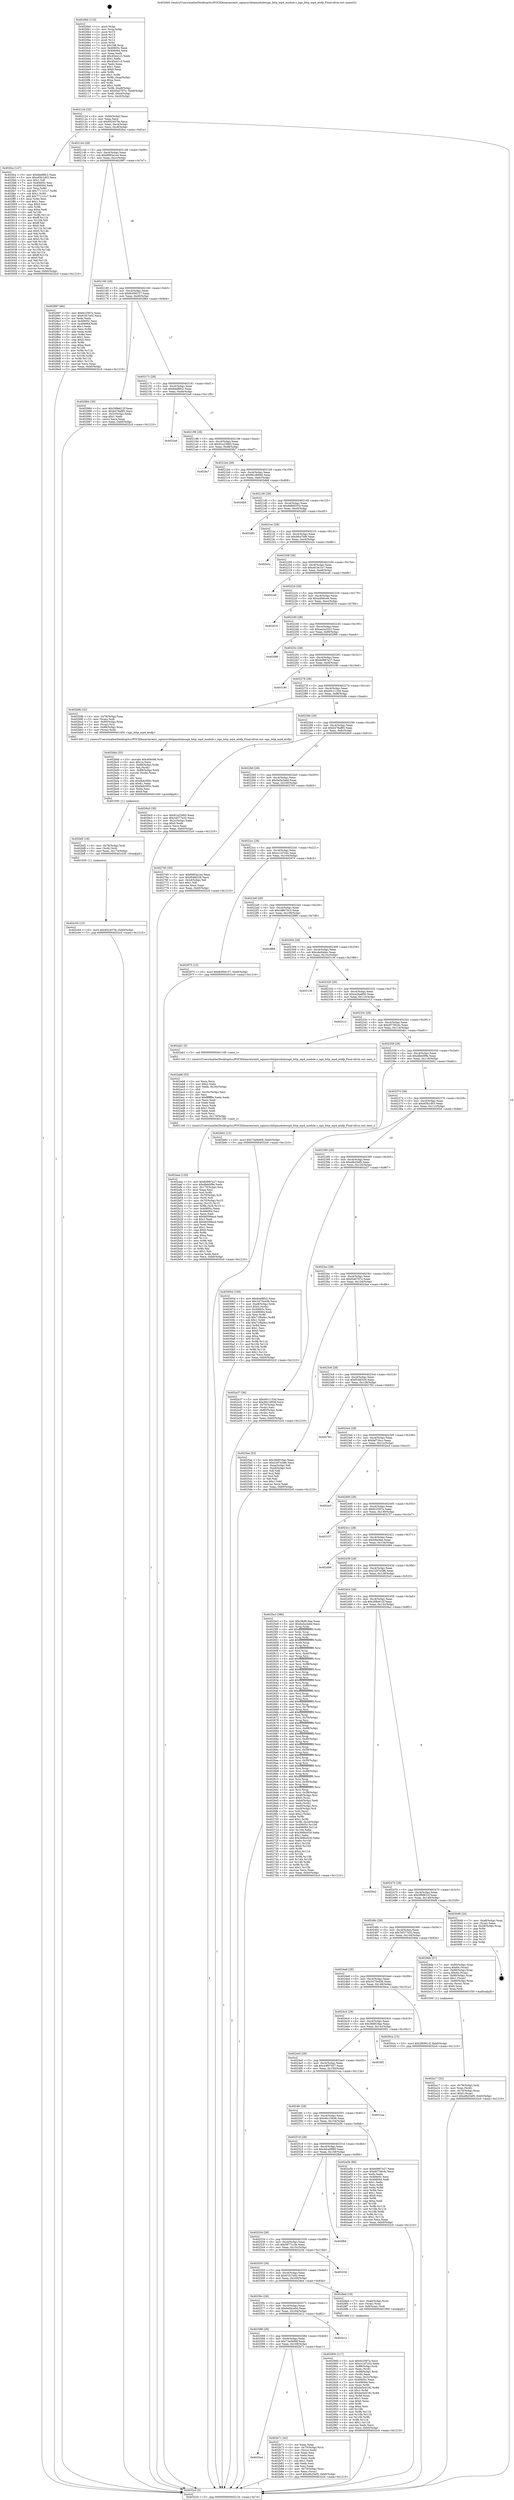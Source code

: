 digraph "0x4020b0" {
  label = "0x4020b0 (/mnt/c/Users/mathe/Desktop/tcc/POCII/binaries/extr_nginxsrchttpmodulesngx_http_mp4_module.c_ngx_http_mp4_atofp_Final-ollvm.out::main(0))"
  labelloc = "t"
  node[shape=record]

  Entry [label="",width=0.3,height=0.3,shape=circle,fillcolor=black,style=filled]
  "0x402124" [label="{
     0x402124 [32]\l
     | [instrs]\l
     &nbsp;&nbsp;0x402124 \<+6\>: mov -0xb0(%rbp),%eax\l
     &nbsp;&nbsp;0x40212a \<+2\>: mov %eax,%ecx\l
     &nbsp;&nbsp;0x40212c \<+6\>: sub $0x852457fe,%ecx\l
     &nbsp;&nbsp;0x402132 \<+6\>: mov %eax,-0xc4(%rbp)\l
     &nbsp;&nbsp;0x402138 \<+6\>: mov %ecx,-0xc8(%rbp)\l
     &nbsp;&nbsp;0x40213e \<+6\>: je 0000000000402fca \<main+0xf1a\>\l
  }"]
  "0x402fca" [label="{
     0x402fca [147]\l
     | [instrs]\l
     &nbsp;&nbsp;0x402fca \<+5\>: mov $0x8eef8fc2,%eax\l
     &nbsp;&nbsp;0x402fcf \<+5\>: mov $0xef3b1d03,%ecx\l
     &nbsp;&nbsp;0x402fd4 \<+2\>: mov $0x1,%dl\l
     &nbsp;&nbsp;0x402fd6 \<+7\>: mov 0x40605c,%esi\l
     &nbsp;&nbsp;0x402fdd \<+7\>: mov 0x406064,%edi\l
     &nbsp;&nbsp;0x402fe4 \<+3\>: mov %esi,%r8d\l
     &nbsp;&nbsp;0x402fe7 \<+7\>: sub $0x7711c1c7,%r8d\l
     &nbsp;&nbsp;0x402fee \<+4\>: sub $0x1,%r8d\l
     &nbsp;&nbsp;0x402ff2 \<+7\>: add $0x7711c1c7,%r8d\l
     &nbsp;&nbsp;0x402ff9 \<+4\>: imul %r8d,%esi\l
     &nbsp;&nbsp;0x402ffd \<+3\>: and $0x1,%esi\l
     &nbsp;&nbsp;0x403000 \<+3\>: cmp $0x0,%esi\l
     &nbsp;&nbsp;0x403003 \<+4\>: sete %r9b\l
     &nbsp;&nbsp;0x403007 \<+3\>: cmp $0xa,%edi\l
     &nbsp;&nbsp;0x40300a \<+4\>: setl %r10b\l
     &nbsp;&nbsp;0x40300e \<+3\>: mov %r9b,%r11b\l
     &nbsp;&nbsp;0x403011 \<+4\>: xor $0xff,%r11b\l
     &nbsp;&nbsp;0x403015 \<+3\>: mov %r10b,%bl\l
     &nbsp;&nbsp;0x403018 \<+3\>: xor $0xff,%bl\l
     &nbsp;&nbsp;0x40301b \<+3\>: xor $0x0,%dl\l
     &nbsp;&nbsp;0x40301e \<+3\>: mov %r11b,%r14b\l
     &nbsp;&nbsp;0x403021 \<+4\>: and $0x0,%r14b\l
     &nbsp;&nbsp;0x403025 \<+3\>: and %dl,%r9b\l
     &nbsp;&nbsp;0x403028 \<+3\>: mov %bl,%r15b\l
     &nbsp;&nbsp;0x40302b \<+4\>: and $0x0,%r15b\l
     &nbsp;&nbsp;0x40302f \<+3\>: and %dl,%r10b\l
     &nbsp;&nbsp;0x403032 \<+3\>: or %r9b,%r14b\l
     &nbsp;&nbsp;0x403035 \<+3\>: or %r10b,%r15b\l
     &nbsp;&nbsp;0x403038 \<+3\>: xor %r15b,%r14b\l
     &nbsp;&nbsp;0x40303b \<+3\>: or %bl,%r11b\l
     &nbsp;&nbsp;0x40303e \<+4\>: xor $0xff,%r11b\l
     &nbsp;&nbsp;0x403042 \<+3\>: or $0x0,%dl\l
     &nbsp;&nbsp;0x403045 \<+3\>: and %dl,%r11b\l
     &nbsp;&nbsp;0x403048 \<+3\>: or %r11b,%r14b\l
     &nbsp;&nbsp;0x40304b \<+4\>: test $0x1,%r14b\l
     &nbsp;&nbsp;0x40304f \<+3\>: cmovne %ecx,%eax\l
     &nbsp;&nbsp;0x403052 \<+6\>: mov %eax,-0xb0(%rbp)\l
     &nbsp;&nbsp;0x403058 \<+5\>: jmp 00000000004032c0 \<main+0x1210\>\l
  }"]
  "0x402144" [label="{
     0x402144 [28]\l
     | [instrs]\l
     &nbsp;&nbsp;0x402144 \<+5\>: jmp 0000000000402149 \<main+0x99\>\l
     &nbsp;&nbsp;0x402149 \<+6\>: mov -0xc4(%rbp),%eax\l
     &nbsp;&nbsp;0x40214f \<+5\>: sub $0x8983a1ed,%eax\l
     &nbsp;&nbsp;0x402154 \<+6\>: mov %eax,-0xcc(%rbp)\l
     &nbsp;&nbsp;0x40215a \<+6\>: je 0000000000402897 \<main+0x7e7\>\l
  }"]
  Exit [label="",width=0.3,height=0.3,shape=circle,fillcolor=black,style=filled,peripheries=2]
  "0x402897" [label="{
     0x402897 [86]\l
     | [instrs]\l
     &nbsp;&nbsp;0x402897 \<+5\>: mov $0x6c2587a,%eax\l
     &nbsp;&nbsp;0x40289c \<+5\>: mov $0x61fc7a02,%ecx\l
     &nbsp;&nbsp;0x4028a1 \<+2\>: xor %edx,%edx\l
     &nbsp;&nbsp;0x4028a3 \<+7\>: mov 0x40605c,%esi\l
     &nbsp;&nbsp;0x4028aa \<+7\>: mov 0x406064,%edi\l
     &nbsp;&nbsp;0x4028b1 \<+3\>: sub $0x1,%edx\l
     &nbsp;&nbsp;0x4028b4 \<+3\>: mov %esi,%r8d\l
     &nbsp;&nbsp;0x4028b7 \<+3\>: add %edx,%r8d\l
     &nbsp;&nbsp;0x4028ba \<+4\>: imul %r8d,%esi\l
     &nbsp;&nbsp;0x4028be \<+3\>: and $0x1,%esi\l
     &nbsp;&nbsp;0x4028c1 \<+3\>: cmp $0x0,%esi\l
     &nbsp;&nbsp;0x4028c4 \<+4\>: sete %r9b\l
     &nbsp;&nbsp;0x4028c8 \<+3\>: cmp $0xa,%edi\l
     &nbsp;&nbsp;0x4028cb \<+4\>: setl %r10b\l
     &nbsp;&nbsp;0x4028cf \<+3\>: mov %r9b,%r11b\l
     &nbsp;&nbsp;0x4028d2 \<+3\>: and %r10b,%r11b\l
     &nbsp;&nbsp;0x4028d5 \<+3\>: xor %r10b,%r9b\l
     &nbsp;&nbsp;0x4028d8 \<+3\>: or %r9b,%r11b\l
     &nbsp;&nbsp;0x4028db \<+4\>: test $0x1,%r11b\l
     &nbsp;&nbsp;0x4028df \<+3\>: cmovne %ecx,%eax\l
     &nbsp;&nbsp;0x4028e2 \<+6\>: mov %eax,-0xb0(%rbp)\l
     &nbsp;&nbsp;0x4028e8 \<+5\>: jmp 00000000004032c0 \<main+0x1210\>\l
  }"]
  "0x402160" [label="{
     0x402160 [28]\l
     | [instrs]\l
     &nbsp;&nbsp;0x402160 \<+5\>: jmp 0000000000402165 \<main+0xb5\>\l
     &nbsp;&nbsp;0x402165 \<+6\>: mov -0xc4(%rbp),%eax\l
     &nbsp;&nbsp;0x40216b \<+5\>: sub $0x8c956157,%eax\l
     &nbsp;&nbsp;0x402170 \<+6\>: mov %eax,-0xd0(%rbp)\l
     &nbsp;&nbsp;0x402176 \<+6\>: je 0000000000402984 \<main+0x8d4\>\l
  }"]
  "0x402c04" [label="{
     0x402c04 [15]\l
     | [instrs]\l
     &nbsp;&nbsp;0x402c04 \<+10\>: movl $0x852457fe,-0xb0(%rbp)\l
     &nbsp;&nbsp;0x402c0e \<+5\>: jmp 00000000004032c0 \<main+0x1210\>\l
  }"]
  "0x402984" [label="{
     0x402984 [30]\l
     | [instrs]\l
     &nbsp;&nbsp;0x402984 \<+5\>: mov $0x288e612f,%eax\l
     &nbsp;&nbsp;0x402989 \<+5\>: mov $0xb478af85,%ecx\l
     &nbsp;&nbsp;0x40298e \<+3\>: mov -0x2c(%rbp),%edx\l
     &nbsp;&nbsp;0x402991 \<+3\>: cmp $0x1,%edx\l
     &nbsp;&nbsp;0x402994 \<+3\>: cmovl %ecx,%eax\l
     &nbsp;&nbsp;0x402997 \<+6\>: mov %eax,-0xb0(%rbp)\l
     &nbsp;&nbsp;0x40299d \<+5\>: jmp 00000000004032c0 \<main+0x1210\>\l
  }"]
  "0x40217c" [label="{
     0x40217c [28]\l
     | [instrs]\l
     &nbsp;&nbsp;0x40217c \<+5\>: jmp 0000000000402181 \<main+0xd1\>\l
     &nbsp;&nbsp;0x402181 \<+6\>: mov -0xc4(%rbp),%eax\l
     &nbsp;&nbsp;0x402187 \<+5\>: sub $0x8eef8fc2,%eax\l
     &nbsp;&nbsp;0x40218c \<+6\>: mov %eax,-0xd4(%rbp)\l
     &nbsp;&nbsp;0x402192 \<+6\>: je 00000000004032a9 \<main+0x11f9\>\l
  }"]
  "0x402bf2" [label="{
     0x402bf2 [18]\l
     | [instrs]\l
     &nbsp;&nbsp;0x402bf2 \<+4\>: mov -0x78(%rbp),%rdi\l
     &nbsp;&nbsp;0x402bf6 \<+3\>: mov (%rdi),%rdi\l
     &nbsp;&nbsp;0x402bf9 \<+6\>: mov %eax,-0x174(%rbp)\l
     &nbsp;&nbsp;0x402bff \<+5\>: call 0000000000401030 \<free@plt\>\l
     | [calls]\l
     &nbsp;&nbsp;0x401030 \{1\} (unknown)\l
  }"]
  "0x4032a9" [label="{
     0x4032a9\l
  }", style=dashed]
  "0x402198" [label="{
     0x402198 [28]\l
     | [instrs]\l
     &nbsp;&nbsp;0x402198 \<+5\>: jmp 000000000040219d \<main+0xed\>\l
     &nbsp;&nbsp;0x40219d \<+6\>: mov -0xc4(%rbp),%eax\l
     &nbsp;&nbsp;0x4021a3 \<+5\>: sub $0x91a23993,%eax\l
     &nbsp;&nbsp;0x4021a8 \<+6\>: mov %eax,-0xd8(%rbp)\l
     &nbsp;&nbsp;0x4021ae \<+6\>: je 0000000000402fa7 \<main+0xef7\>\l
  }"]
  "0x402bbb" [label="{
     0x402bbb [55]\l
     | [instrs]\l
     &nbsp;&nbsp;0x402bbb \<+10\>: movabs $0x4040d6,%rdi\l
     &nbsp;&nbsp;0x402bc5 \<+5\>: mov $0x1a,%ecx\l
     &nbsp;&nbsp;0x402bca \<+4\>: mov -0x68(%rbp),%rdx\l
     &nbsp;&nbsp;0x402bce \<+2\>: mov %al,(%rdx)\l
     &nbsp;&nbsp;0x402bd0 \<+4\>: mov -0x68(%rbp),%rdx\l
     &nbsp;&nbsp;0x402bd4 \<+3\>: movsbl (%rdx),%eax\l
     &nbsp;&nbsp;0x402bd7 \<+1\>: cltd\l
     &nbsp;&nbsp;0x402bd8 \<+2\>: idiv %ecx\l
     &nbsp;&nbsp;0x402bda \<+6\>: add $0xf4dc095c,%edx\l
     &nbsp;&nbsp;0x402be0 \<+3\>: add $0x61,%edx\l
     &nbsp;&nbsp;0x402be3 \<+6\>: sub $0xf4dc095c,%edx\l
     &nbsp;&nbsp;0x402be9 \<+2\>: mov %edx,%esi\l
     &nbsp;&nbsp;0x402beb \<+2\>: mov $0x0,%al\l
     &nbsp;&nbsp;0x402bed \<+5\>: call 0000000000401040 \<printf@plt\>\l
     | [calls]\l
     &nbsp;&nbsp;0x401040 \{1\} (unknown)\l
  }"]
  "0x402fa7" [label="{
     0x402fa7\l
  }", style=dashed]
  "0x4021b4" [label="{
     0x4021b4 [28]\l
     | [instrs]\l
     &nbsp;&nbsp;0x4021b4 \<+5\>: jmp 00000000004021b9 \<main+0x109\>\l
     &nbsp;&nbsp;0x4021b9 \<+6\>: mov -0xc4(%rbp),%eax\l
     &nbsp;&nbsp;0x4021bf \<+5\>: sub $0x981d6846,%eax\l
     &nbsp;&nbsp;0x4021c4 \<+6\>: mov %eax,-0xdc(%rbp)\l
     &nbsp;&nbsp;0x4021ca \<+6\>: je 0000000000402db8 \<main+0xd08\>\l
  }"]
  "0x4025a4" [label="{
     0x4025a4\l
  }", style=dashed]
  "0x402db8" [label="{
     0x402db8\l
  }", style=dashed]
  "0x4021d0" [label="{
     0x4021d0 [28]\l
     | [instrs]\l
     &nbsp;&nbsp;0x4021d0 \<+5\>: jmp 00000000004021d5 \<main+0x125\>\l
     &nbsp;&nbsp;0x4021d5 \<+6\>: mov -0xc4(%rbp),%eax\l
     &nbsp;&nbsp;0x4021db \<+5\>: sub $0x9d600354,%eax\l
     &nbsp;&nbsp;0x4021e0 \<+6\>: mov %eax,-0xe0(%rbp)\l
     &nbsp;&nbsp;0x4021e6 \<+6\>: je 0000000000402d85 \<main+0xcd5\>\l
  }"]
  "0x402b71" [label="{
     0x402b71 [42]\l
     | [instrs]\l
     &nbsp;&nbsp;0x402b71 \<+2\>: xor %eax,%eax\l
     &nbsp;&nbsp;0x402b73 \<+4\>: mov -0x70(%rbp),%rcx\l
     &nbsp;&nbsp;0x402b77 \<+2\>: mov (%rcx),%edx\l
     &nbsp;&nbsp;0x402b79 \<+2\>: mov %eax,%esi\l
     &nbsp;&nbsp;0x402b7b \<+2\>: sub %edx,%esi\l
     &nbsp;&nbsp;0x402b7d \<+2\>: mov %eax,%edx\l
     &nbsp;&nbsp;0x402b7f \<+3\>: sub $0x1,%edx\l
     &nbsp;&nbsp;0x402b82 \<+2\>: add %edx,%esi\l
     &nbsp;&nbsp;0x402b84 \<+2\>: sub %esi,%eax\l
     &nbsp;&nbsp;0x402b86 \<+4\>: mov -0x70(%rbp),%rcx\l
     &nbsp;&nbsp;0x402b8a \<+2\>: mov %eax,(%rcx)\l
     &nbsp;&nbsp;0x402b8c \<+10\>: movl $0xefb25ef5,-0xb0(%rbp)\l
     &nbsp;&nbsp;0x402b96 \<+5\>: jmp 00000000004032c0 \<main+0x1210\>\l
  }"]
  "0x402d85" [label="{
     0x402d85\l
  }", style=dashed]
  "0x4021ec" [label="{
     0x4021ec [28]\l
     | [instrs]\l
     &nbsp;&nbsp;0x4021ec \<+5\>: jmp 00000000004021f1 \<main+0x141\>\l
     &nbsp;&nbsp;0x4021f1 \<+6\>: mov -0xc4(%rbp),%eax\l
     &nbsp;&nbsp;0x4021f7 \<+5\>: sub $0x9fca7bf8,%eax\l
     &nbsp;&nbsp;0x4021fc \<+6\>: mov %eax,-0xe4(%rbp)\l
     &nbsp;&nbsp;0x402202 \<+6\>: je 0000000000402e3c \<main+0xd8c\>\l
  }"]
  "0x402588" [label="{
     0x402588 [28]\l
     | [instrs]\l
     &nbsp;&nbsp;0x402588 \<+5\>: jmp 000000000040258d \<main+0x4dd\>\l
     &nbsp;&nbsp;0x40258d \<+6\>: mov -0xc4(%rbp),%eax\l
     &nbsp;&nbsp;0x402593 \<+5\>: sub $0x73a0b80f,%eax\l
     &nbsp;&nbsp;0x402598 \<+6\>: mov %eax,-0x168(%rbp)\l
     &nbsp;&nbsp;0x40259e \<+6\>: je 0000000000402b71 \<main+0xac1\>\l
  }"]
  "0x402e3c" [label="{
     0x402e3c\l
  }", style=dashed]
  "0x402208" [label="{
     0x402208 [28]\l
     | [instrs]\l
     &nbsp;&nbsp;0x402208 \<+5\>: jmp 000000000040220d \<main+0x15d\>\l
     &nbsp;&nbsp;0x40220d \<+6\>: mov -0xc4(%rbp),%eax\l
     &nbsp;&nbsp;0x402213 \<+5\>: sub $0xa41ec1b7,%eax\l
     &nbsp;&nbsp;0x402218 \<+6\>: mov %eax,-0xe8(%rbp)\l
     &nbsp;&nbsp;0x40221e \<+6\>: je 0000000000402ca6 \<main+0xbf6\>\l
  }"]
  "0x402e12" [label="{
     0x402e12\l
  }", style=dashed]
  "0x402ca6" [label="{
     0x402ca6\l
  }", style=dashed]
  "0x402224" [label="{
     0x402224 [28]\l
     | [instrs]\l
     &nbsp;&nbsp;0x402224 \<+5\>: jmp 0000000000402229 \<main+0x179\>\l
     &nbsp;&nbsp;0x402229 \<+6\>: mov -0xc4(%rbp),%eax\l
     &nbsp;&nbsp;0x40222f \<+5\>: sub $0xa4f46ceb,%eax\l
     &nbsp;&nbsp;0x402234 \<+6\>: mov %eax,-0xec(%rbp)\l
     &nbsp;&nbsp;0x40223a \<+6\>: je 0000000000402816 \<main+0x766\>\l
  }"]
  "0x402aea" [label="{
     0x402aea [120]\l
     | [instrs]\l
     &nbsp;&nbsp;0x402aea \<+5\>: mov $0xb0887e27,%ecx\l
     &nbsp;&nbsp;0x402aef \<+5\>: mov $0xdfeb0f9e,%edx\l
     &nbsp;&nbsp;0x402af4 \<+6\>: mov -0x170(%rbp),%esi\l
     &nbsp;&nbsp;0x402afa \<+3\>: imul %eax,%esi\l
     &nbsp;&nbsp;0x402afd \<+3\>: mov %sil,%r8b\l
     &nbsp;&nbsp;0x402b00 \<+4\>: mov -0x78(%rbp),%r9\l
     &nbsp;&nbsp;0x402b04 \<+3\>: mov (%r9),%r9\l
     &nbsp;&nbsp;0x402b07 \<+4\>: mov -0x70(%rbp),%r10\l
     &nbsp;&nbsp;0x402b0b \<+3\>: movslq (%r10),%r10\l
     &nbsp;&nbsp;0x402b0e \<+4\>: mov %r8b,(%r9,%r10,1)\l
     &nbsp;&nbsp;0x402b12 \<+7\>: mov 0x40605c,%eax\l
     &nbsp;&nbsp;0x402b19 \<+7\>: mov 0x406064,%esi\l
     &nbsp;&nbsp;0x402b20 \<+2\>: mov %eax,%edi\l
     &nbsp;&nbsp;0x402b22 \<+6\>: sub $0xb6599acd,%edi\l
     &nbsp;&nbsp;0x402b28 \<+3\>: sub $0x1,%edi\l
     &nbsp;&nbsp;0x402b2b \<+6\>: add $0xb6599acd,%edi\l
     &nbsp;&nbsp;0x402b31 \<+3\>: imul %edi,%eax\l
     &nbsp;&nbsp;0x402b34 \<+3\>: and $0x1,%eax\l
     &nbsp;&nbsp;0x402b37 \<+3\>: cmp $0x0,%eax\l
     &nbsp;&nbsp;0x402b3a \<+4\>: sete %r8b\l
     &nbsp;&nbsp;0x402b3e \<+3\>: cmp $0xa,%esi\l
     &nbsp;&nbsp;0x402b41 \<+4\>: setl %r11b\l
     &nbsp;&nbsp;0x402b45 \<+3\>: mov %r8b,%bl\l
     &nbsp;&nbsp;0x402b48 \<+3\>: and %r11b,%bl\l
     &nbsp;&nbsp;0x402b4b \<+3\>: xor %r11b,%r8b\l
     &nbsp;&nbsp;0x402b4e \<+3\>: or %r8b,%bl\l
     &nbsp;&nbsp;0x402b51 \<+3\>: test $0x1,%bl\l
     &nbsp;&nbsp;0x402b54 \<+3\>: cmovne %edx,%ecx\l
     &nbsp;&nbsp;0x402b57 \<+6\>: mov %ecx,-0xb0(%rbp)\l
     &nbsp;&nbsp;0x402b5d \<+5\>: jmp 00000000004032c0 \<main+0x1210\>\l
  }"]
  "0x402816" [label="{
     0x402816\l
  }", style=dashed]
  "0x402240" [label="{
     0x402240 [28]\l
     | [instrs]\l
     &nbsp;&nbsp;0x402240 \<+5\>: jmp 0000000000402245 \<main+0x195\>\l
     &nbsp;&nbsp;0x402245 \<+6\>: mov -0xc4(%rbp),%eax\l
     &nbsp;&nbsp;0x40224b \<+5\>: sub $0xaa2a2522,%eax\l
     &nbsp;&nbsp;0x402250 \<+6\>: mov %eax,-0xf0(%rbp)\l
     &nbsp;&nbsp;0x402256 \<+6\>: je 0000000000402f98 \<main+0xee8\>\l
  }"]
  "0x402ab6" [label="{
     0x402ab6 [52]\l
     | [instrs]\l
     &nbsp;&nbsp;0x402ab6 \<+2\>: xor %ecx,%ecx\l
     &nbsp;&nbsp;0x402ab8 \<+5\>: mov $0x2,%edx\l
     &nbsp;&nbsp;0x402abd \<+6\>: mov %edx,-0x16c(%rbp)\l
     &nbsp;&nbsp;0x402ac3 \<+1\>: cltd\l
     &nbsp;&nbsp;0x402ac4 \<+6\>: mov -0x16c(%rbp),%esi\l
     &nbsp;&nbsp;0x402aca \<+2\>: idiv %esi\l
     &nbsp;&nbsp;0x402acc \<+6\>: imul $0xfffffffe,%edx,%edx\l
     &nbsp;&nbsp;0x402ad2 \<+2\>: mov %ecx,%edi\l
     &nbsp;&nbsp;0x402ad4 \<+2\>: sub %edx,%edi\l
     &nbsp;&nbsp;0x402ad6 \<+2\>: mov %ecx,%edx\l
     &nbsp;&nbsp;0x402ad8 \<+3\>: sub $0x1,%edx\l
     &nbsp;&nbsp;0x402adb \<+2\>: add %edx,%edi\l
     &nbsp;&nbsp;0x402add \<+2\>: sub %edi,%ecx\l
     &nbsp;&nbsp;0x402adf \<+6\>: mov %ecx,-0x170(%rbp)\l
     &nbsp;&nbsp;0x402ae5 \<+5\>: call 0000000000401160 \<next_i\>\l
     | [calls]\l
     &nbsp;&nbsp;0x401160 \{1\} (/mnt/c/Users/mathe/Desktop/tcc/POCII/binaries/extr_nginxsrchttpmodulesngx_http_mp4_module.c_ngx_http_mp4_atofp_Final-ollvm.out::next_i)\l
  }"]
  "0x402f98" [label="{
     0x402f98\l
  }", style=dashed]
  "0x40225c" [label="{
     0x40225c [28]\l
     | [instrs]\l
     &nbsp;&nbsp;0x40225c \<+5\>: jmp 0000000000402261 \<main+0x1b1\>\l
     &nbsp;&nbsp;0x402261 \<+6\>: mov -0xc4(%rbp),%eax\l
     &nbsp;&nbsp;0x402267 \<+5\>: sub $0xb0887e27,%eax\l
     &nbsp;&nbsp;0x40226c \<+6\>: mov %eax,-0xf4(%rbp)\l
     &nbsp;&nbsp;0x402272 \<+6\>: je 0000000000403190 \<main+0x10e0\>\l
  }"]
  "0x402a17" [label="{
     0x402a17 [32]\l
     | [instrs]\l
     &nbsp;&nbsp;0x402a17 \<+4\>: mov -0x78(%rbp),%rdi\l
     &nbsp;&nbsp;0x402a1b \<+3\>: mov %rax,(%rdi)\l
     &nbsp;&nbsp;0x402a1e \<+4\>: mov -0x70(%rbp),%rax\l
     &nbsp;&nbsp;0x402a22 \<+6\>: movl $0x0,(%rax)\l
     &nbsp;&nbsp;0x402a28 \<+10\>: movl $0xefb25ef5,-0xb0(%rbp)\l
     &nbsp;&nbsp;0x402a32 \<+5\>: jmp 00000000004032c0 \<main+0x1210\>\l
  }"]
  "0x403190" [label="{
     0x403190\l
  }", style=dashed]
  "0x402278" [label="{
     0x402278 [28]\l
     | [instrs]\l
     &nbsp;&nbsp;0x402278 \<+5\>: jmp 000000000040227d \<main+0x1cd\>\l
     &nbsp;&nbsp;0x40227d \<+6\>: mov -0xc4(%rbp),%eax\l
     &nbsp;&nbsp;0x402283 \<+5\>: sub $0xb0c1133d,%eax\l
     &nbsp;&nbsp;0x402288 \<+6\>: mov %eax,-0xf8(%rbp)\l
     &nbsp;&nbsp;0x40228e \<+6\>: je 0000000000402b9b \<main+0xaeb\>\l
  }"]
  "0x402900" [label="{
     0x402900 [117]\l
     | [instrs]\l
     &nbsp;&nbsp;0x402900 \<+5\>: mov $0x6c2587a,%ecx\l
     &nbsp;&nbsp;0x402905 \<+5\>: mov $0xcc1d7c02,%edx\l
     &nbsp;&nbsp;0x40290a \<+7\>: mov -0x98(%rbp),%rdi\l
     &nbsp;&nbsp;0x402911 \<+2\>: mov %eax,(%rdi)\l
     &nbsp;&nbsp;0x402913 \<+7\>: mov -0x98(%rbp),%rdi\l
     &nbsp;&nbsp;0x40291a \<+2\>: mov (%rdi),%eax\l
     &nbsp;&nbsp;0x40291c \<+3\>: mov %eax,-0x2c(%rbp)\l
     &nbsp;&nbsp;0x40291f \<+7\>: mov 0x40605c,%eax\l
     &nbsp;&nbsp;0x402926 \<+7\>: mov 0x406064,%esi\l
     &nbsp;&nbsp;0x40292d \<+3\>: mov %eax,%r8d\l
     &nbsp;&nbsp;0x402930 \<+7\>: sub $0xbe5e4192,%r8d\l
     &nbsp;&nbsp;0x402937 \<+4\>: sub $0x1,%r8d\l
     &nbsp;&nbsp;0x40293b \<+7\>: add $0xbe5e4192,%r8d\l
     &nbsp;&nbsp;0x402942 \<+4\>: imul %r8d,%eax\l
     &nbsp;&nbsp;0x402946 \<+3\>: and $0x1,%eax\l
     &nbsp;&nbsp;0x402949 \<+3\>: cmp $0x0,%eax\l
     &nbsp;&nbsp;0x40294c \<+4\>: sete %r9b\l
     &nbsp;&nbsp;0x402950 \<+3\>: cmp $0xa,%esi\l
     &nbsp;&nbsp;0x402953 \<+4\>: setl %r10b\l
     &nbsp;&nbsp;0x402957 \<+3\>: mov %r9b,%r11b\l
     &nbsp;&nbsp;0x40295a \<+3\>: and %r10b,%r11b\l
     &nbsp;&nbsp;0x40295d \<+3\>: xor %r10b,%r9b\l
     &nbsp;&nbsp;0x402960 \<+3\>: or %r9b,%r11b\l
     &nbsp;&nbsp;0x402963 \<+4\>: test $0x1,%r11b\l
     &nbsp;&nbsp;0x402967 \<+3\>: cmovne %edx,%ecx\l
     &nbsp;&nbsp;0x40296a \<+6\>: mov %ecx,-0xb0(%rbp)\l
     &nbsp;&nbsp;0x402970 \<+5\>: jmp 00000000004032c0 \<main+0x1210\>\l
  }"]
  "0x402b9b" [label="{
     0x402b9b [32]\l
     | [instrs]\l
     &nbsp;&nbsp;0x402b9b \<+4\>: mov -0x78(%rbp),%rax\l
     &nbsp;&nbsp;0x402b9f \<+3\>: mov (%rax),%rdi\l
     &nbsp;&nbsp;0x402ba2 \<+7\>: mov -0x90(%rbp),%rax\l
     &nbsp;&nbsp;0x402ba9 \<+3\>: mov (%rax),%rsi\l
     &nbsp;&nbsp;0x402bac \<+7\>: mov -0x88(%rbp),%rax\l
     &nbsp;&nbsp;0x402bb3 \<+3\>: mov (%rax),%rdx\l
     &nbsp;&nbsp;0x402bb6 \<+5\>: call 0000000000401400 \<ngx_http_mp4_atofp\>\l
     | [calls]\l
     &nbsp;&nbsp;0x401400 \{1\} (/mnt/c/Users/mathe/Desktop/tcc/POCII/binaries/extr_nginxsrchttpmodulesngx_http_mp4_module.c_ngx_http_mp4_atofp_Final-ollvm.out::ngx_http_mp4_atofp)\l
  }"]
  "0x402294" [label="{
     0x402294 [28]\l
     | [instrs]\l
     &nbsp;&nbsp;0x402294 \<+5\>: jmp 0000000000402299 \<main+0x1e9\>\l
     &nbsp;&nbsp;0x402299 \<+6\>: mov -0xc4(%rbp),%eax\l
     &nbsp;&nbsp;0x40229f \<+5\>: sub $0xb478af85,%eax\l
     &nbsp;&nbsp;0x4022a4 \<+6\>: mov %eax,-0xfc(%rbp)\l
     &nbsp;&nbsp;0x4022aa \<+6\>: je 00000000004029c0 \<main+0x910\>\l
  }"]
  "0x40256c" [label="{
     0x40256c [28]\l
     | [instrs]\l
     &nbsp;&nbsp;0x40256c \<+5\>: jmp 0000000000402571 \<main+0x4c1\>\l
     &nbsp;&nbsp;0x402571 \<+6\>: mov -0xc4(%rbp),%eax\l
     &nbsp;&nbsp;0x402577 \<+5\>: sub $0x6ebbce0d,%eax\l
     &nbsp;&nbsp;0x40257c \<+6\>: mov %eax,-0x164(%rbp)\l
     &nbsp;&nbsp;0x402582 \<+6\>: je 0000000000402e12 \<main+0xd62\>\l
  }"]
  "0x4029c0" [label="{
     0x4029c0 [30]\l
     | [instrs]\l
     &nbsp;&nbsp;0x4029c0 \<+5\>: mov $0x91a23993,%eax\l
     &nbsp;&nbsp;0x4029c5 \<+5\>: mov $0x34577e32,%ecx\l
     &nbsp;&nbsp;0x4029ca \<+3\>: mov -0x2c(%rbp),%edx\l
     &nbsp;&nbsp;0x4029cd \<+3\>: cmp $0x0,%edx\l
     &nbsp;&nbsp;0x4029d0 \<+3\>: cmove %ecx,%eax\l
     &nbsp;&nbsp;0x4029d3 \<+6\>: mov %eax,-0xb0(%rbp)\l
     &nbsp;&nbsp;0x4029d9 \<+5\>: jmp 00000000004032c0 \<main+0x1210\>\l
  }"]
  "0x4022b0" [label="{
     0x4022b0 [28]\l
     | [instrs]\l
     &nbsp;&nbsp;0x4022b0 \<+5\>: jmp 00000000004022b5 \<main+0x205\>\l
     &nbsp;&nbsp;0x4022b5 \<+6\>: mov -0xc4(%rbp),%eax\l
     &nbsp;&nbsp;0x4022bb \<+5\>: sub $0xba5a3a6d,%eax\l
     &nbsp;&nbsp;0x4022c0 \<+6\>: mov %eax,-0x100(%rbp)\l
     &nbsp;&nbsp;0x4022c6 \<+6\>: je 0000000000402765 \<main+0x6b5\>\l
  }"]
  "0x4028ed" [label="{
     0x4028ed [19]\l
     | [instrs]\l
     &nbsp;&nbsp;0x4028ed \<+7\>: mov -0xa0(%rbp),%rax\l
     &nbsp;&nbsp;0x4028f4 \<+3\>: mov (%rax),%rax\l
     &nbsp;&nbsp;0x4028f7 \<+4\>: mov 0x8(%rax),%rdi\l
     &nbsp;&nbsp;0x4028fb \<+5\>: call 0000000000401060 \<atoi@plt\>\l
     | [calls]\l
     &nbsp;&nbsp;0x401060 \{1\} (unknown)\l
  }"]
  "0x402765" [label="{
     0x402765 [30]\l
     | [instrs]\l
     &nbsp;&nbsp;0x402765 \<+5\>: mov $0x8983a1ed,%eax\l
     &nbsp;&nbsp;0x40276a \<+5\>: mov $0xf54fd329,%ecx\l
     &nbsp;&nbsp;0x40276f \<+3\>: mov -0x2d(%rbp),%dl\l
     &nbsp;&nbsp;0x402772 \<+3\>: test $0x1,%dl\l
     &nbsp;&nbsp;0x402775 \<+3\>: cmovne %ecx,%eax\l
     &nbsp;&nbsp;0x402778 \<+6\>: mov %eax,-0xb0(%rbp)\l
     &nbsp;&nbsp;0x40277e \<+5\>: jmp 00000000004032c0 \<main+0x1210\>\l
  }"]
  "0x4022cc" [label="{
     0x4022cc [28]\l
     | [instrs]\l
     &nbsp;&nbsp;0x4022cc \<+5\>: jmp 00000000004022d1 \<main+0x221\>\l
     &nbsp;&nbsp;0x4022d1 \<+6\>: mov -0xc4(%rbp),%eax\l
     &nbsp;&nbsp;0x4022d7 \<+5\>: sub $0xcc1d7c02,%eax\l
     &nbsp;&nbsp;0x4022dc \<+6\>: mov %eax,-0x104(%rbp)\l
     &nbsp;&nbsp;0x4022e2 \<+6\>: je 0000000000402975 \<main+0x8c5\>\l
  }"]
  "0x402550" [label="{
     0x402550 [28]\l
     | [instrs]\l
     &nbsp;&nbsp;0x402550 \<+5\>: jmp 0000000000402555 \<main+0x4a5\>\l
     &nbsp;&nbsp;0x402555 \<+6\>: mov -0xc4(%rbp),%eax\l
     &nbsp;&nbsp;0x40255b \<+5\>: sub $0x61fc7a02,%eax\l
     &nbsp;&nbsp;0x402560 \<+6\>: mov %eax,-0x160(%rbp)\l
     &nbsp;&nbsp;0x402566 \<+6\>: je 00000000004028ed \<main+0x83d\>\l
  }"]
  "0x402975" [label="{
     0x402975 [15]\l
     | [instrs]\l
     &nbsp;&nbsp;0x402975 \<+10\>: movl $0x8c956157,-0xb0(%rbp)\l
     &nbsp;&nbsp;0x40297f \<+5\>: jmp 00000000004032c0 \<main+0x1210\>\l
  }"]
  "0x4022e8" [label="{
     0x4022e8 [28]\l
     | [instrs]\l
     &nbsp;&nbsp;0x4022e8 \<+5\>: jmp 00000000004022ed \<main+0x23d\>\l
     &nbsp;&nbsp;0x4022ed \<+6\>: mov -0xc4(%rbp),%eax\l
     &nbsp;&nbsp;0x4022f3 \<+5\>: sub $0xcd8070c3,%eax\l
     &nbsp;&nbsp;0x4022f8 \<+6\>: mov %eax,-0x108(%rbp)\l
     &nbsp;&nbsp;0x4022fe \<+6\>: je 0000000000402888 \<main+0x7d8\>\l
  }"]
  "0x40323d" [label="{
     0x40323d\l
  }", style=dashed]
  "0x402888" [label="{
     0x402888\l
  }", style=dashed]
  "0x402304" [label="{
     0x402304 [28]\l
     | [instrs]\l
     &nbsp;&nbsp;0x402304 \<+5\>: jmp 0000000000402309 \<main+0x259\>\l
     &nbsp;&nbsp;0x402309 \<+6\>: mov -0xc4(%rbp),%eax\l
     &nbsp;&nbsp;0x40230f \<+5\>: sub $0xcda94dec,%eax\l
     &nbsp;&nbsp;0x402314 \<+6\>: mov %eax,-0x10c(%rbp)\l
     &nbsp;&nbsp;0x40231a \<+6\>: je 0000000000403136 \<main+0x1086\>\l
  }"]
  "0x402534" [label="{
     0x402534 [28]\l
     | [instrs]\l
     &nbsp;&nbsp;0x402534 \<+5\>: jmp 0000000000402539 \<main+0x489\>\l
     &nbsp;&nbsp;0x402539 \<+6\>: mov -0xc4(%rbp),%eax\l
     &nbsp;&nbsp;0x40253f \<+5\>: sub $0x5877cc3e,%eax\l
     &nbsp;&nbsp;0x402544 \<+6\>: mov %eax,-0x15c(%rbp)\l
     &nbsp;&nbsp;0x40254a \<+6\>: je 000000000040323d \<main+0x118d\>\l
  }"]
  "0x403136" [label="{
     0x403136\l
  }", style=dashed]
  "0x402320" [label="{
     0x402320 [28]\l
     | [instrs]\l
     &nbsp;&nbsp;0x402320 \<+5\>: jmp 0000000000402325 \<main+0x275\>\l
     &nbsp;&nbsp;0x402325 \<+6\>: mov -0xc4(%rbp),%eax\l
     &nbsp;&nbsp;0x40232b \<+5\>: sub $0xce2ba800,%eax\l
     &nbsp;&nbsp;0x402330 \<+6\>: mov %eax,-0x110(%rbp)\l
     &nbsp;&nbsp;0x402336 \<+6\>: je 0000000000402c13 \<main+0xb63\>\l
  }"]
  "0x402fb6" [label="{
     0x402fb6\l
  }", style=dashed]
  "0x402c13" [label="{
     0x402c13\l
  }", style=dashed]
  "0x40233c" [label="{
     0x40233c [28]\l
     | [instrs]\l
     &nbsp;&nbsp;0x40233c \<+5\>: jmp 0000000000402341 \<main+0x291\>\l
     &nbsp;&nbsp;0x402341 \<+6\>: mov -0xc4(%rbp),%eax\l
     &nbsp;&nbsp;0x402347 \<+5\>: sub $0xd0736cdc,%eax\l
     &nbsp;&nbsp;0x40234c \<+6\>: mov %eax,-0x114(%rbp)\l
     &nbsp;&nbsp;0x402352 \<+6\>: je 0000000000402ab1 \<main+0xa01\>\l
  }"]
  "0x402518" [label="{
     0x402518 [28]\l
     | [instrs]\l
     &nbsp;&nbsp;0x402518 \<+5\>: jmp 000000000040251d \<main+0x46d\>\l
     &nbsp;&nbsp;0x40251d \<+6\>: mov -0xc4(%rbp),%eax\l
     &nbsp;&nbsp;0x402523 \<+5\>: sub $0x4dce0960,%eax\l
     &nbsp;&nbsp;0x402528 \<+6\>: mov %eax,-0x158(%rbp)\l
     &nbsp;&nbsp;0x40252e \<+6\>: je 0000000000402fb6 \<main+0xf06\>\l
  }"]
  "0x402ab1" [label="{
     0x402ab1 [5]\l
     | [instrs]\l
     &nbsp;&nbsp;0x402ab1 \<+5\>: call 0000000000401160 \<next_i\>\l
     | [calls]\l
     &nbsp;&nbsp;0x401160 \{1\} (/mnt/c/Users/mathe/Desktop/tcc/POCII/binaries/extr_nginxsrchttpmodulesngx_http_mp4_module.c_ngx_http_mp4_atofp_Final-ollvm.out::next_i)\l
  }"]
  "0x402358" [label="{
     0x402358 [28]\l
     | [instrs]\l
     &nbsp;&nbsp;0x402358 \<+5\>: jmp 000000000040235d \<main+0x2ad\>\l
     &nbsp;&nbsp;0x40235d \<+6\>: mov -0xc4(%rbp),%eax\l
     &nbsp;&nbsp;0x402363 \<+5\>: sub $0xdfeb0f9e,%eax\l
     &nbsp;&nbsp;0x402368 \<+6\>: mov %eax,-0x118(%rbp)\l
     &nbsp;&nbsp;0x40236e \<+6\>: je 0000000000402b62 \<main+0xab2\>\l
  }"]
  "0x402a5b" [label="{
     0x402a5b [86]\l
     | [instrs]\l
     &nbsp;&nbsp;0x402a5b \<+5\>: mov $0xb0887e27,%eax\l
     &nbsp;&nbsp;0x402a60 \<+5\>: mov $0xd0736cdc,%ecx\l
     &nbsp;&nbsp;0x402a65 \<+2\>: xor %edx,%edx\l
     &nbsp;&nbsp;0x402a67 \<+7\>: mov 0x40605c,%esi\l
     &nbsp;&nbsp;0x402a6e \<+7\>: mov 0x406064,%edi\l
     &nbsp;&nbsp;0x402a75 \<+3\>: sub $0x1,%edx\l
     &nbsp;&nbsp;0x402a78 \<+3\>: mov %esi,%r8d\l
     &nbsp;&nbsp;0x402a7b \<+3\>: add %edx,%r8d\l
     &nbsp;&nbsp;0x402a7e \<+4\>: imul %r8d,%esi\l
     &nbsp;&nbsp;0x402a82 \<+3\>: and $0x1,%esi\l
     &nbsp;&nbsp;0x402a85 \<+3\>: cmp $0x0,%esi\l
     &nbsp;&nbsp;0x402a88 \<+4\>: sete %r9b\l
     &nbsp;&nbsp;0x402a8c \<+3\>: cmp $0xa,%edi\l
     &nbsp;&nbsp;0x402a8f \<+4\>: setl %r10b\l
     &nbsp;&nbsp;0x402a93 \<+3\>: mov %r9b,%r11b\l
     &nbsp;&nbsp;0x402a96 \<+3\>: and %r10b,%r11b\l
     &nbsp;&nbsp;0x402a99 \<+3\>: xor %r10b,%r9b\l
     &nbsp;&nbsp;0x402a9c \<+3\>: or %r9b,%r11b\l
     &nbsp;&nbsp;0x402a9f \<+4\>: test $0x1,%r11b\l
     &nbsp;&nbsp;0x402aa3 \<+3\>: cmovne %ecx,%eax\l
     &nbsp;&nbsp;0x402aa6 \<+6\>: mov %eax,-0xb0(%rbp)\l
     &nbsp;&nbsp;0x402aac \<+5\>: jmp 00000000004032c0 \<main+0x1210\>\l
  }"]
  "0x402b62" [label="{
     0x402b62 [15]\l
     | [instrs]\l
     &nbsp;&nbsp;0x402b62 \<+10\>: movl $0x73a0b80f,-0xb0(%rbp)\l
     &nbsp;&nbsp;0x402b6c \<+5\>: jmp 00000000004032c0 \<main+0x1210\>\l
  }"]
  "0x402374" [label="{
     0x402374 [28]\l
     | [instrs]\l
     &nbsp;&nbsp;0x402374 \<+5\>: jmp 0000000000402379 \<main+0x2c9\>\l
     &nbsp;&nbsp;0x402379 \<+6\>: mov -0xc4(%rbp),%eax\l
     &nbsp;&nbsp;0x40237f \<+5\>: sub $0xef3b1d03,%eax\l
     &nbsp;&nbsp;0x402384 \<+6\>: mov %eax,-0x11c(%rbp)\l
     &nbsp;&nbsp;0x40238a \<+6\>: je 000000000040305d \<main+0xfad\>\l
  }"]
  "0x4024fc" [label="{
     0x4024fc [28]\l
     | [instrs]\l
     &nbsp;&nbsp;0x4024fc \<+5\>: jmp 0000000000402501 \<main+0x451\>\l
     &nbsp;&nbsp;0x402501 \<+6\>: mov -0xc4(%rbp),%eax\l
     &nbsp;&nbsp;0x402507 \<+5\>: sub $0x46c10838,%eax\l
     &nbsp;&nbsp;0x40250c \<+6\>: mov %eax,-0x154(%rbp)\l
     &nbsp;&nbsp;0x402512 \<+6\>: je 0000000000402a5b \<main+0x9ab\>\l
  }"]
  "0x40305d" [label="{
     0x40305d [109]\l
     | [instrs]\l
     &nbsp;&nbsp;0x40305d \<+5\>: mov $0x8eef8fc2,%eax\l
     &nbsp;&nbsp;0x403062 \<+5\>: mov $0x3475e438,%ecx\l
     &nbsp;&nbsp;0x403067 \<+7\>: mov -0xa8(%rbp),%rdx\l
     &nbsp;&nbsp;0x40306e \<+6\>: movl $0x0,(%rdx)\l
     &nbsp;&nbsp;0x403074 \<+7\>: mov 0x40605c,%esi\l
     &nbsp;&nbsp;0x40307b \<+7\>: mov 0x406064,%edi\l
     &nbsp;&nbsp;0x403082 \<+3\>: mov %esi,%r8d\l
     &nbsp;&nbsp;0x403085 \<+7\>: sub $0x71f6a9cc,%r8d\l
     &nbsp;&nbsp;0x40308c \<+4\>: sub $0x1,%r8d\l
     &nbsp;&nbsp;0x403090 \<+7\>: add $0x71f6a9cc,%r8d\l
     &nbsp;&nbsp;0x403097 \<+4\>: imul %r8d,%esi\l
     &nbsp;&nbsp;0x40309b \<+3\>: and $0x1,%esi\l
     &nbsp;&nbsp;0x40309e \<+3\>: cmp $0x0,%esi\l
     &nbsp;&nbsp;0x4030a1 \<+4\>: sete %r9b\l
     &nbsp;&nbsp;0x4030a5 \<+3\>: cmp $0xa,%edi\l
     &nbsp;&nbsp;0x4030a8 \<+4\>: setl %r10b\l
     &nbsp;&nbsp;0x4030ac \<+3\>: mov %r9b,%r11b\l
     &nbsp;&nbsp;0x4030af \<+3\>: and %r10b,%r11b\l
     &nbsp;&nbsp;0x4030b2 \<+3\>: xor %r10b,%r9b\l
     &nbsp;&nbsp;0x4030b5 \<+3\>: or %r9b,%r11b\l
     &nbsp;&nbsp;0x4030b8 \<+4\>: test $0x1,%r11b\l
     &nbsp;&nbsp;0x4030bc \<+3\>: cmovne %ecx,%eax\l
     &nbsp;&nbsp;0x4030bf \<+6\>: mov %eax,-0xb0(%rbp)\l
     &nbsp;&nbsp;0x4030c5 \<+5\>: jmp 00000000004032c0 \<main+0x1210\>\l
  }"]
  "0x402390" [label="{
     0x402390 [28]\l
     | [instrs]\l
     &nbsp;&nbsp;0x402390 \<+5\>: jmp 0000000000402395 \<main+0x2e5\>\l
     &nbsp;&nbsp;0x402395 \<+6\>: mov -0xc4(%rbp),%eax\l
     &nbsp;&nbsp;0x40239b \<+5\>: sub $0xefb25ef5,%eax\l
     &nbsp;&nbsp;0x4023a0 \<+6\>: mov %eax,-0x120(%rbp)\l
     &nbsp;&nbsp;0x4023a6 \<+6\>: je 0000000000402a37 \<main+0x987\>\l
  }"]
  "0x4031ea" [label="{
     0x4031ea\l
  }", style=dashed]
  "0x402a37" [label="{
     0x402a37 [36]\l
     | [instrs]\l
     &nbsp;&nbsp;0x402a37 \<+5\>: mov $0xb0c1133d,%eax\l
     &nbsp;&nbsp;0x402a3c \<+5\>: mov $0x46c10838,%ecx\l
     &nbsp;&nbsp;0x402a41 \<+4\>: mov -0x70(%rbp),%rdx\l
     &nbsp;&nbsp;0x402a45 \<+2\>: mov (%rdx),%esi\l
     &nbsp;&nbsp;0x402a47 \<+4\>: mov -0x80(%rbp),%rdx\l
     &nbsp;&nbsp;0x402a4b \<+2\>: cmp (%rdx),%esi\l
     &nbsp;&nbsp;0x402a4d \<+3\>: cmovl %ecx,%eax\l
     &nbsp;&nbsp;0x402a50 \<+6\>: mov %eax,-0xb0(%rbp)\l
     &nbsp;&nbsp;0x402a56 \<+5\>: jmp 00000000004032c0 \<main+0x1210\>\l
  }"]
  "0x4023ac" [label="{
     0x4023ac [28]\l
     | [instrs]\l
     &nbsp;&nbsp;0x4023ac \<+5\>: jmp 00000000004023b1 \<main+0x301\>\l
     &nbsp;&nbsp;0x4023b1 \<+6\>: mov -0xc4(%rbp),%eax\l
     &nbsp;&nbsp;0x4023b7 \<+5\>: sub $0xf3a0797e,%eax\l
     &nbsp;&nbsp;0x4023bc \<+6\>: mov %eax,-0x124(%rbp)\l
     &nbsp;&nbsp;0x4023c2 \<+6\>: je 00000000004025ae \<main+0x4fe\>\l
  }"]
  "0x4024e0" [label="{
     0x4024e0 [28]\l
     | [instrs]\l
     &nbsp;&nbsp;0x4024e0 \<+5\>: jmp 00000000004024e5 \<main+0x435\>\l
     &nbsp;&nbsp;0x4024e5 \<+6\>: mov -0xc4(%rbp),%eax\l
     &nbsp;&nbsp;0x4024eb \<+5\>: sub $0x44f07407,%eax\l
     &nbsp;&nbsp;0x4024f0 \<+6\>: mov %eax,-0x150(%rbp)\l
     &nbsp;&nbsp;0x4024f6 \<+6\>: je 00000000004031ea \<main+0x113a\>\l
  }"]
  "0x4025ae" [label="{
     0x4025ae [53]\l
     | [instrs]\l
     &nbsp;&nbsp;0x4025ae \<+5\>: mov $0x38d918ae,%eax\l
     &nbsp;&nbsp;0x4025b3 \<+5\>: mov $0x2297e386,%ecx\l
     &nbsp;&nbsp;0x4025b8 \<+6\>: mov -0xaa(%rbp),%dl\l
     &nbsp;&nbsp;0x4025be \<+7\>: mov -0xa9(%rbp),%sil\l
     &nbsp;&nbsp;0x4025c5 \<+3\>: mov %dl,%dil\l
     &nbsp;&nbsp;0x4025c8 \<+3\>: and %sil,%dil\l
     &nbsp;&nbsp;0x4025cb \<+3\>: xor %sil,%dl\l
     &nbsp;&nbsp;0x4025ce \<+3\>: or %dl,%dil\l
     &nbsp;&nbsp;0x4025d1 \<+4\>: test $0x1,%dil\l
     &nbsp;&nbsp;0x4025d5 \<+3\>: cmovne %ecx,%eax\l
     &nbsp;&nbsp;0x4025d8 \<+6\>: mov %eax,-0xb0(%rbp)\l
     &nbsp;&nbsp;0x4025de \<+5\>: jmp 00000000004032c0 \<main+0x1210\>\l
  }"]
  "0x4023c8" [label="{
     0x4023c8 [28]\l
     | [instrs]\l
     &nbsp;&nbsp;0x4023c8 \<+5\>: jmp 00000000004023cd \<main+0x31d\>\l
     &nbsp;&nbsp;0x4023cd \<+6\>: mov -0xc4(%rbp),%eax\l
     &nbsp;&nbsp;0x4023d3 \<+5\>: sub $0xf54fd329,%eax\l
     &nbsp;&nbsp;0x4023d8 \<+6\>: mov %eax,-0x128(%rbp)\l
     &nbsp;&nbsp;0x4023de \<+6\>: je 0000000000402783 \<main+0x6d3\>\l
  }"]
  "0x4032c0" [label="{
     0x4032c0 [5]\l
     | [instrs]\l
     &nbsp;&nbsp;0x4032c0 \<+5\>: jmp 0000000000402124 \<main+0x74\>\l
  }"]
  "0x4020b0" [label="{
     0x4020b0 [116]\l
     | [instrs]\l
     &nbsp;&nbsp;0x4020b0 \<+1\>: push %rbp\l
     &nbsp;&nbsp;0x4020b1 \<+3\>: mov %rsp,%rbp\l
     &nbsp;&nbsp;0x4020b4 \<+2\>: push %r15\l
     &nbsp;&nbsp;0x4020b6 \<+2\>: push %r14\l
     &nbsp;&nbsp;0x4020b8 \<+2\>: push %r13\l
     &nbsp;&nbsp;0x4020ba \<+2\>: push %r12\l
     &nbsp;&nbsp;0x4020bc \<+1\>: push %rbx\l
     &nbsp;&nbsp;0x4020bd \<+7\>: sub $0x168,%rsp\l
     &nbsp;&nbsp;0x4020c4 \<+7\>: mov 0x40605c,%eax\l
     &nbsp;&nbsp;0x4020cb \<+7\>: mov 0x406064,%ecx\l
     &nbsp;&nbsp;0x4020d2 \<+2\>: mov %eax,%edx\l
     &nbsp;&nbsp;0x4020d4 \<+6\>: add $0x45e41c3,%edx\l
     &nbsp;&nbsp;0x4020da \<+3\>: sub $0x1,%edx\l
     &nbsp;&nbsp;0x4020dd \<+6\>: sub $0x45e41c3,%edx\l
     &nbsp;&nbsp;0x4020e3 \<+3\>: imul %edx,%eax\l
     &nbsp;&nbsp;0x4020e6 \<+3\>: and $0x1,%eax\l
     &nbsp;&nbsp;0x4020e9 \<+3\>: cmp $0x0,%eax\l
     &nbsp;&nbsp;0x4020ec \<+4\>: sete %r8b\l
     &nbsp;&nbsp;0x4020f0 \<+4\>: and $0x1,%r8b\l
     &nbsp;&nbsp;0x4020f4 \<+7\>: mov %r8b,-0xaa(%rbp)\l
     &nbsp;&nbsp;0x4020fb \<+3\>: cmp $0xa,%ecx\l
     &nbsp;&nbsp;0x4020fe \<+4\>: setl %r8b\l
     &nbsp;&nbsp;0x402102 \<+4\>: and $0x1,%r8b\l
     &nbsp;&nbsp;0x402106 \<+7\>: mov %r8b,-0xa9(%rbp)\l
     &nbsp;&nbsp;0x40210d \<+10\>: movl $0xf3a0797e,-0xb0(%rbp)\l
     &nbsp;&nbsp;0x402117 \<+6\>: mov %edi,-0xb4(%rbp)\l
     &nbsp;&nbsp;0x40211d \<+7\>: mov %rsi,-0xc0(%rbp)\l
  }"]
  "0x4030f1" [label="{
     0x4030f1\l
  }", style=dashed]
  "0x402783" [label="{
     0x402783\l
  }", style=dashed]
  "0x4023e4" [label="{
     0x4023e4 [28]\l
     | [instrs]\l
     &nbsp;&nbsp;0x4023e4 \<+5\>: jmp 00000000004023e9 \<main+0x339\>\l
     &nbsp;&nbsp;0x4023e9 \<+6\>: mov -0xc4(%rbp),%eax\l
     &nbsp;&nbsp;0x4023ef \<+5\>: sub $0xfaf72bcc,%eax\l
     &nbsp;&nbsp;0x4023f4 \<+6\>: mov %eax,-0x12c(%rbp)\l
     &nbsp;&nbsp;0x4023fa \<+6\>: je 0000000000402ecf \<main+0xe1f\>\l
  }"]
  "0x4024c4" [label="{
     0x4024c4 [28]\l
     | [instrs]\l
     &nbsp;&nbsp;0x4024c4 \<+5\>: jmp 00000000004024c9 \<main+0x419\>\l
     &nbsp;&nbsp;0x4024c9 \<+6\>: mov -0xc4(%rbp),%eax\l
     &nbsp;&nbsp;0x4024cf \<+5\>: sub $0x38d918ae,%eax\l
     &nbsp;&nbsp;0x4024d4 \<+6\>: mov %eax,-0x14c(%rbp)\l
     &nbsp;&nbsp;0x4024da \<+6\>: je 00000000004030f1 \<main+0x1041\>\l
  }"]
  "0x402ecf" [label="{
     0x402ecf\l
  }", style=dashed]
  "0x402400" [label="{
     0x402400 [28]\l
     | [instrs]\l
     &nbsp;&nbsp;0x402400 \<+5\>: jmp 0000000000402405 \<main+0x355\>\l
     &nbsp;&nbsp;0x402405 \<+6\>: mov -0xc4(%rbp),%eax\l
     &nbsp;&nbsp;0x40240b \<+5\>: sub $0x6c2587a,%eax\l
     &nbsp;&nbsp;0x402410 \<+6\>: mov %eax,-0x130(%rbp)\l
     &nbsp;&nbsp;0x402416 \<+6\>: je 0000000000403157 \<main+0x10a7\>\l
  }"]
  "0x4030ca" [label="{
     0x4030ca [15]\l
     | [instrs]\l
     &nbsp;&nbsp;0x4030ca \<+10\>: movl $0x2f6961cf,-0xb0(%rbp)\l
     &nbsp;&nbsp;0x4030d4 \<+5\>: jmp 00000000004032c0 \<main+0x1210\>\l
  }"]
  "0x403157" [label="{
     0x403157\l
  }", style=dashed]
  "0x40241c" [label="{
     0x40241c [28]\l
     | [instrs]\l
     &nbsp;&nbsp;0x40241c \<+5\>: jmp 0000000000402421 \<main+0x371\>\l
     &nbsp;&nbsp;0x402421 \<+6\>: mov -0xc4(%rbp),%eax\l
     &nbsp;&nbsp;0x402427 \<+5\>: sub $0xb9acfae,%eax\l
     &nbsp;&nbsp;0x40242c \<+6\>: mov %eax,-0x134(%rbp)\l
     &nbsp;&nbsp;0x402432 \<+6\>: je 0000000000402d94 \<main+0xce4\>\l
  }"]
  "0x4024a8" [label="{
     0x4024a8 [28]\l
     | [instrs]\l
     &nbsp;&nbsp;0x4024a8 \<+5\>: jmp 00000000004024ad \<main+0x3fd\>\l
     &nbsp;&nbsp;0x4024ad \<+6\>: mov -0xc4(%rbp),%eax\l
     &nbsp;&nbsp;0x4024b3 \<+5\>: sub $0x3475e438,%eax\l
     &nbsp;&nbsp;0x4024b8 \<+6\>: mov %eax,-0x148(%rbp)\l
     &nbsp;&nbsp;0x4024be \<+6\>: je 00000000004030ca \<main+0x101a\>\l
  }"]
  "0x402d94" [label="{
     0x402d94\l
  }", style=dashed]
  "0x402438" [label="{
     0x402438 [28]\l
     | [instrs]\l
     &nbsp;&nbsp;0x402438 \<+5\>: jmp 000000000040243d \<main+0x38d\>\l
     &nbsp;&nbsp;0x40243d \<+6\>: mov -0xc4(%rbp),%eax\l
     &nbsp;&nbsp;0x402443 \<+5\>: sub $0x2297e386,%eax\l
     &nbsp;&nbsp;0x402448 \<+6\>: mov %eax,-0x138(%rbp)\l
     &nbsp;&nbsp;0x40244e \<+6\>: je 00000000004025e3 \<main+0x533\>\l
  }"]
  "0x4029de" [label="{
     0x4029de [57]\l
     | [instrs]\l
     &nbsp;&nbsp;0x4029de \<+7\>: mov -0x90(%rbp),%rax\l
     &nbsp;&nbsp;0x4029e5 \<+7\>: movq $0x64,(%rax)\l
     &nbsp;&nbsp;0x4029ec \<+7\>: mov -0x88(%rbp),%rax\l
     &nbsp;&nbsp;0x4029f3 \<+7\>: movq $0x64,(%rax)\l
     &nbsp;&nbsp;0x4029fa \<+4\>: mov -0x80(%rbp),%rax\l
     &nbsp;&nbsp;0x4029fe \<+6\>: movl $0x1,(%rax)\l
     &nbsp;&nbsp;0x402a04 \<+4\>: mov -0x80(%rbp),%rax\l
     &nbsp;&nbsp;0x402a08 \<+3\>: movslq (%rax),%rax\l
     &nbsp;&nbsp;0x402a0b \<+4\>: shl $0x0,%rax\l
     &nbsp;&nbsp;0x402a0f \<+3\>: mov %rax,%rdi\l
     &nbsp;&nbsp;0x402a12 \<+5\>: call 0000000000401050 \<malloc@plt\>\l
     | [calls]\l
     &nbsp;&nbsp;0x401050 \{1\} (unknown)\l
  }"]
  "0x4025e3" [label="{
     0x4025e3 [386]\l
     | [instrs]\l
     &nbsp;&nbsp;0x4025e3 \<+5\>: mov $0x38d918ae,%eax\l
     &nbsp;&nbsp;0x4025e8 \<+5\>: mov $0xba5a3a6d,%ecx\l
     &nbsp;&nbsp;0x4025ed \<+3\>: mov %rsp,%rdx\l
     &nbsp;&nbsp;0x4025f0 \<+4\>: add $0xfffffffffffffff0,%rdx\l
     &nbsp;&nbsp;0x4025f4 \<+3\>: mov %rdx,%rsp\l
     &nbsp;&nbsp;0x4025f7 \<+7\>: mov %rdx,-0xa8(%rbp)\l
     &nbsp;&nbsp;0x4025fe \<+3\>: mov %rsp,%rdx\l
     &nbsp;&nbsp;0x402601 \<+4\>: add $0xfffffffffffffff0,%rdx\l
     &nbsp;&nbsp;0x402605 \<+3\>: mov %rdx,%rsp\l
     &nbsp;&nbsp;0x402608 \<+3\>: mov %rsp,%rsi\l
     &nbsp;&nbsp;0x40260b \<+4\>: add $0xfffffffffffffff0,%rsi\l
     &nbsp;&nbsp;0x40260f \<+3\>: mov %rsi,%rsp\l
     &nbsp;&nbsp;0x402612 \<+7\>: mov %rsi,-0xa0(%rbp)\l
     &nbsp;&nbsp;0x402619 \<+3\>: mov %rsp,%rsi\l
     &nbsp;&nbsp;0x40261c \<+4\>: add $0xfffffffffffffff0,%rsi\l
     &nbsp;&nbsp;0x402620 \<+3\>: mov %rsi,%rsp\l
     &nbsp;&nbsp;0x402623 \<+7\>: mov %rsi,-0x98(%rbp)\l
     &nbsp;&nbsp;0x40262a \<+3\>: mov %rsp,%rsi\l
     &nbsp;&nbsp;0x40262d \<+4\>: add $0xfffffffffffffff0,%rsi\l
     &nbsp;&nbsp;0x402631 \<+3\>: mov %rsi,%rsp\l
     &nbsp;&nbsp;0x402634 \<+7\>: mov %rsi,-0x90(%rbp)\l
     &nbsp;&nbsp;0x40263b \<+3\>: mov %rsp,%rsi\l
     &nbsp;&nbsp;0x40263e \<+4\>: add $0xfffffffffffffff0,%rsi\l
     &nbsp;&nbsp;0x402642 \<+3\>: mov %rsi,%rsp\l
     &nbsp;&nbsp;0x402645 \<+7\>: mov %rsi,-0x88(%rbp)\l
     &nbsp;&nbsp;0x40264c \<+3\>: mov %rsp,%rsi\l
     &nbsp;&nbsp;0x40264f \<+4\>: add $0xfffffffffffffff0,%rsi\l
     &nbsp;&nbsp;0x402653 \<+3\>: mov %rsi,%rsp\l
     &nbsp;&nbsp;0x402656 \<+4\>: mov %rsi,-0x80(%rbp)\l
     &nbsp;&nbsp;0x40265a \<+3\>: mov %rsp,%rsi\l
     &nbsp;&nbsp;0x40265d \<+4\>: add $0xfffffffffffffff0,%rsi\l
     &nbsp;&nbsp;0x402661 \<+3\>: mov %rsi,%rsp\l
     &nbsp;&nbsp;0x402664 \<+4\>: mov %rsi,-0x78(%rbp)\l
     &nbsp;&nbsp;0x402668 \<+3\>: mov %rsp,%rsi\l
     &nbsp;&nbsp;0x40266b \<+4\>: add $0xfffffffffffffff0,%rsi\l
     &nbsp;&nbsp;0x40266f \<+3\>: mov %rsi,%rsp\l
     &nbsp;&nbsp;0x402672 \<+4\>: mov %rsi,-0x70(%rbp)\l
     &nbsp;&nbsp;0x402676 \<+3\>: mov %rsp,%rsi\l
     &nbsp;&nbsp;0x402679 \<+4\>: add $0xfffffffffffffff0,%rsi\l
     &nbsp;&nbsp;0x40267d \<+3\>: mov %rsi,%rsp\l
     &nbsp;&nbsp;0x402680 \<+4\>: mov %rsi,-0x68(%rbp)\l
     &nbsp;&nbsp;0x402684 \<+3\>: mov %rsp,%rsi\l
     &nbsp;&nbsp;0x402687 \<+4\>: add $0xfffffffffffffff0,%rsi\l
     &nbsp;&nbsp;0x40268b \<+3\>: mov %rsi,%rsp\l
     &nbsp;&nbsp;0x40268e \<+4\>: mov %rsi,-0x60(%rbp)\l
     &nbsp;&nbsp;0x402692 \<+3\>: mov %rsp,%rsi\l
     &nbsp;&nbsp;0x402695 \<+4\>: add $0xfffffffffffffff0,%rsi\l
     &nbsp;&nbsp;0x402699 \<+3\>: mov %rsi,%rsp\l
     &nbsp;&nbsp;0x40269c \<+4\>: mov %rsi,-0x58(%rbp)\l
     &nbsp;&nbsp;0x4026a0 \<+3\>: mov %rsp,%rsi\l
     &nbsp;&nbsp;0x4026a3 \<+4\>: add $0xfffffffffffffff0,%rsi\l
     &nbsp;&nbsp;0x4026a7 \<+3\>: mov %rsi,%rsp\l
     &nbsp;&nbsp;0x4026aa \<+4\>: mov %rsi,-0x50(%rbp)\l
     &nbsp;&nbsp;0x4026ae \<+3\>: mov %rsp,%rsi\l
     &nbsp;&nbsp;0x4026b1 \<+4\>: add $0xfffffffffffffff0,%rsi\l
     &nbsp;&nbsp;0x4026b5 \<+3\>: mov %rsi,%rsp\l
     &nbsp;&nbsp;0x4026b8 \<+4\>: mov %rsi,-0x48(%rbp)\l
     &nbsp;&nbsp;0x4026bc \<+3\>: mov %rsp,%rsi\l
     &nbsp;&nbsp;0x4026bf \<+4\>: add $0xfffffffffffffff0,%rsi\l
     &nbsp;&nbsp;0x4026c3 \<+3\>: mov %rsi,%rsp\l
     &nbsp;&nbsp;0x4026c6 \<+4\>: mov %rsi,-0x40(%rbp)\l
     &nbsp;&nbsp;0x4026ca \<+3\>: mov %rsp,%rsi\l
     &nbsp;&nbsp;0x4026cd \<+4\>: add $0xfffffffffffffff0,%rsi\l
     &nbsp;&nbsp;0x4026d1 \<+3\>: mov %rsi,%rsp\l
     &nbsp;&nbsp;0x4026d4 \<+4\>: mov %rsi,-0x38(%rbp)\l
     &nbsp;&nbsp;0x4026d8 \<+7\>: mov -0xa8(%rbp),%rsi\l
     &nbsp;&nbsp;0x4026df \<+6\>: movl $0x0,(%rsi)\l
     &nbsp;&nbsp;0x4026e5 \<+6\>: mov -0xb4(%rbp),%edi\l
     &nbsp;&nbsp;0x4026eb \<+2\>: mov %edi,(%rdx)\l
     &nbsp;&nbsp;0x4026ed \<+7\>: mov -0xa0(%rbp),%rsi\l
     &nbsp;&nbsp;0x4026f4 \<+7\>: mov -0xc0(%rbp),%r8\l
     &nbsp;&nbsp;0x4026fb \<+3\>: mov %r8,(%rsi)\l
     &nbsp;&nbsp;0x4026fe \<+3\>: cmpl $0x2,(%rdx)\l
     &nbsp;&nbsp;0x402701 \<+4\>: setne %r9b\l
     &nbsp;&nbsp;0x402705 \<+4\>: and $0x1,%r9b\l
     &nbsp;&nbsp;0x402709 \<+4\>: mov %r9b,-0x2d(%rbp)\l
     &nbsp;&nbsp;0x40270d \<+8\>: mov 0x40605c,%r10d\l
     &nbsp;&nbsp;0x402715 \<+8\>: mov 0x406064,%r11d\l
     &nbsp;&nbsp;0x40271d \<+3\>: mov %r10d,%ebx\l
     &nbsp;&nbsp;0x402720 \<+6\>: sub $0x366bc026,%ebx\l
     &nbsp;&nbsp;0x402726 \<+3\>: sub $0x1,%ebx\l
     &nbsp;&nbsp;0x402729 \<+6\>: add $0x366bc026,%ebx\l
     &nbsp;&nbsp;0x40272f \<+4\>: imul %ebx,%r10d\l
     &nbsp;&nbsp;0x402733 \<+4\>: and $0x1,%r10d\l
     &nbsp;&nbsp;0x402737 \<+4\>: cmp $0x0,%r10d\l
     &nbsp;&nbsp;0x40273b \<+4\>: sete %r9b\l
     &nbsp;&nbsp;0x40273f \<+4\>: cmp $0xa,%r11d\l
     &nbsp;&nbsp;0x402743 \<+4\>: setl %r14b\l
     &nbsp;&nbsp;0x402747 \<+3\>: mov %r9b,%r15b\l
     &nbsp;&nbsp;0x40274a \<+3\>: and %r14b,%r15b\l
     &nbsp;&nbsp;0x40274d \<+3\>: xor %r14b,%r9b\l
     &nbsp;&nbsp;0x402750 \<+3\>: or %r9b,%r15b\l
     &nbsp;&nbsp;0x402753 \<+4\>: test $0x1,%r15b\l
     &nbsp;&nbsp;0x402757 \<+3\>: cmovne %ecx,%eax\l
     &nbsp;&nbsp;0x40275a \<+6\>: mov %eax,-0xb0(%rbp)\l
     &nbsp;&nbsp;0x402760 \<+5\>: jmp 00000000004032c0 \<main+0x1210\>\l
  }"]
  "0x402454" [label="{
     0x402454 [28]\l
     | [instrs]\l
     &nbsp;&nbsp;0x402454 \<+5\>: jmp 0000000000402459 \<main+0x3a9\>\l
     &nbsp;&nbsp;0x402459 \<+6\>: mov -0xc4(%rbp),%eax\l
     &nbsp;&nbsp;0x40245f \<+5\>: sub $0x288e612f,%eax\l
     &nbsp;&nbsp;0x402464 \<+6\>: mov %eax,-0x13c(%rbp)\l
     &nbsp;&nbsp;0x40246a \<+6\>: je 00000000004029a2 \<main+0x8f2\>\l
  }"]
  "0x40248c" [label="{
     0x40248c [28]\l
     | [instrs]\l
     &nbsp;&nbsp;0x40248c \<+5\>: jmp 0000000000402491 \<main+0x3e1\>\l
     &nbsp;&nbsp;0x402491 \<+6\>: mov -0xc4(%rbp),%eax\l
     &nbsp;&nbsp;0x402497 \<+5\>: sub $0x34577e32,%eax\l
     &nbsp;&nbsp;0x40249c \<+6\>: mov %eax,-0x144(%rbp)\l
     &nbsp;&nbsp;0x4024a2 \<+6\>: je 00000000004029de \<main+0x92e\>\l
  }"]
  "0x4030d9" [label="{
     0x4030d9 [24]\l
     | [instrs]\l
     &nbsp;&nbsp;0x4030d9 \<+7\>: mov -0xa8(%rbp),%rax\l
     &nbsp;&nbsp;0x4030e0 \<+2\>: mov (%rax),%eax\l
     &nbsp;&nbsp;0x4030e2 \<+4\>: lea -0x28(%rbp),%rsp\l
     &nbsp;&nbsp;0x4030e6 \<+1\>: pop %rbx\l
     &nbsp;&nbsp;0x4030e7 \<+2\>: pop %r12\l
     &nbsp;&nbsp;0x4030e9 \<+2\>: pop %r13\l
     &nbsp;&nbsp;0x4030eb \<+2\>: pop %r14\l
     &nbsp;&nbsp;0x4030ed \<+2\>: pop %r15\l
     &nbsp;&nbsp;0x4030ef \<+1\>: pop %rbp\l
     &nbsp;&nbsp;0x4030f0 \<+1\>: ret\l
  }"]
  "0x4029a2" [label="{
     0x4029a2\l
  }", style=dashed]
  "0x402470" [label="{
     0x402470 [28]\l
     | [instrs]\l
     &nbsp;&nbsp;0x402470 \<+5\>: jmp 0000000000402475 \<main+0x3c5\>\l
     &nbsp;&nbsp;0x402475 \<+6\>: mov -0xc4(%rbp),%eax\l
     &nbsp;&nbsp;0x40247b \<+5\>: sub $0x2f6961cf,%eax\l
     &nbsp;&nbsp;0x402480 \<+6\>: mov %eax,-0x140(%rbp)\l
     &nbsp;&nbsp;0x402486 \<+6\>: je 00000000004030d9 \<main+0x1029\>\l
  }"]
  Entry -> "0x4020b0" [label=" 1"]
  "0x402124" -> "0x402fca" [label=" 1"]
  "0x402124" -> "0x402144" [label=" 19"]
  "0x4030d9" -> Exit [label=" 1"]
  "0x402144" -> "0x402897" [label=" 1"]
  "0x402144" -> "0x402160" [label=" 18"]
  "0x4030ca" -> "0x4032c0" [label=" 1"]
  "0x402160" -> "0x402984" [label=" 1"]
  "0x402160" -> "0x40217c" [label=" 17"]
  "0x40305d" -> "0x4032c0" [label=" 1"]
  "0x40217c" -> "0x4032a9" [label=" 0"]
  "0x40217c" -> "0x402198" [label=" 17"]
  "0x402fca" -> "0x4032c0" [label=" 1"]
  "0x402198" -> "0x402fa7" [label=" 0"]
  "0x402198" -> "0x4021b4" [label=" 17"]
  "0x402c04" -> "0x4032c0" [label=" 1"]
  "0x4021b4" -> "0x402db8" [label=" 0"]
  "0x4021b4" -> "0x4021d0" [label=" 17"]
  "0x402bf2" -> "0x402c04" [label=" 1"]
  "0x4021d0" -> "0x402d85" [label=" 0"]
  "0x4021d0" -> "0x4021ec" [label=" 17"]
  "0x402bbb" -> "0x402bf2" [label=" 1"]
  "0x4021ec" -> "0x402e3c" [label=" 0"]
  "0x4021ec" -> "0x402208" [label=" 17"]
  "0x402b71" -> "0x4032c0" [label=" 1"]
  "0x402208" -> "0x402ca6" [label=" 0"]
  "0x402208" -> "0x402224" [label=" 17"]
  "0x402588" -> "0x4025a4" [label=" 0"]
  "0x402224" -> "0x402816" [label=" 0"]
  "0x402224" -> "0x402240" [label=" 17"]
  "0x402b9b" -> "0x402bbb" [label=" 1"]
  "0x402240" -> "0x402f98" [label=" 0"]
  "0x402240" -> "0x40225c" [label=" 17"]
  "0x40256c" -> "0x402588" [label=" 1"]
  "0x40225c" -> "0x403190" [label=" 0"]
  "0x40225c" -> "0x402278" [label=" 17"]
  "0x40256c" -> "0x402e12" [label=" 0"]
  "0x402278" -> "0x402b9b" [label=" 1"]
  "0x402278" -> "0x402294" [label=" 16"]
  "0x402588" -> "0x402b71" [label=" 1"]
  "0x402294" -> "0x4029c0" [label=" 1"]
  "0x402294" -> "0x4022b0" [label=" 15"]
  "0x402b62" -> "0x4032c0" [label=" 1"]
  "0x4022b0" -> "0x402765" [label=" 1"]
  "0x4022b0" -> "0x4022cc" [label=" 14"]
  "0x402aea" -> "0x4032c0" [label=" 1"]
  "0x4022cc" -> "0x402975" [label=" 1"]
  "0x4022cc" -> "0x4022e8" [label=" 13"]
  "0x402ab1" -> "0x402ab6" [label=" 1"]
  "0x4022e8" -> "0x402888" [label=" 0"]
  "0x4022e8" -> "0x402304" [label=" 13"]
  "0x402a5b" -> "0x4032c0" [label=" 1"]
  "0x402304" -> "0x403136" [label=" 0"]
  "0x402304" -> "0x402320" [label=" 13"]
  "0x402a17" -> "0x4032c0" [label=" 1"]
  "0x402320" -> "0x402c13" [label=" 0"]
  "0x402320" -> "0x40233c" [label=" 13"]
  "0x4029de" -> "0x402a17" [label=" 1"]
  "0x40233c" -> "0x402ab1" [label=" 1"]
  "0x40233c" -> "0x402358" [label=" 12"]
  "0x402984" -> "0x4032c0" [label=" 1"]
  "0x402358" -> "0x402b62" [label=" 1"]
  "0x402358" -> "0x402374" [label=" 11"]
  "0x402975" -> "0x4032c0" [label=" 1"]
  "0x402374" -> "0x40305d" [label=" 1"]
  "0x402374" -> "0x402390" [label=" 10"]
  "0x4028ed" -> "0x402900" [label=" 1"]
  "0x402390" -> "0x402a37" [label=" 2"]
  "0x402390" -> "0x4023ac" [label=" 8"]
  "0x402550" -> "0x40256c" [label=" 1"]
  "0x4023ac" -> "0x4025ae" [label=" 1"]
  "0x4023ac" -> "0x4023c8" [label=" 7"]
  "0x4025ae" -> "0x4032c0" [label=" 1"]
  "0x4020b0" -> "0x402124" [label=" 1"]
  "0x4032c0" -> "0x402124" [label=" 19"]
  "0x402ab6" -> "0x402aea" [label=" 1"]
  "0x4023c8" -> "0x402783" [label=" 0"]
  "0x4023c8" -> "0x4023e4" [label=" 7"]
  "0x402534" -> "0x402550" [label=" 2"]
  "0x4023e4" -> "0x402ecf" [label=" 0"]
  "0x4023e4" -> "0x402400" [label=" 7"]
  "0x402a37" -> "0x4032c0" [label=" 2"]
  "0x402400" -> "0x403157" [label=" 0"]
  "0x402400" -> "0x40241c" [label=" 7"]
  "0x402518" -> "0x402534" [label=" 2"]
  "0x40241c" -> "0x402d94" [label=" 0"]
  "0x40241c" -> "0x402438" [label=" 7"]
  "0x4029c0" -> "0x4032c0" [label=" 1"]
  "0x402438" -> "0x4025e3" [label=" 1"]
  "0x402438" -> "0x402454" [label=" 6"]
  "0x4024fc" -> "0x402518" [label=" 2"]
  "0x4025e3" -> "0x4032c0" [label=" 1"]
  "0x402765" -> "0x4032c0" [label=" 1"]
  "0x402897" -> "0x4032c0" [label=" 1"]
  "0x402900" -> "0x4032c0" [label=" 1"]
  "0x402454" -> "0x4029a2" [label=" 0"]
  "0x402454" -> "0x402470" [label=" 6"]
  "0x4024e0" -> "0x4024fc" [label=" 3"]
  "0x402470" -> "0x4030d9" [label=" 1"]
  "0x402470" -> "0x40248c" [label=" 5"]
  "0x4024fc" -> "0x402a5b" [label=" 1"]
  "0x40248c" -> "0x4029de" [label=" 1"]
  "0x40248c" -> "0x4024a8" [label=" 4"]
  "0x402518" -> "0x402fb6" [label=" 0"]
  "0x4024a8" -> "0x4030ca" [label=" 1"]
  "0x4024a8" -> "0x4024c4" [label=" 3"]
  "0x402534" -> "0x40323d" [label=" 0"]
  "0x4024c4" -> "0x4030f1" [label=" 0"]
  "0x4024c4" -> "0x4024e0" [label=" 3"]
  "0x402550" -> "0x4028ed" [label=" 1"]
  "0x4024e0" -> "0x4031ea" [label=" 0"]
}
